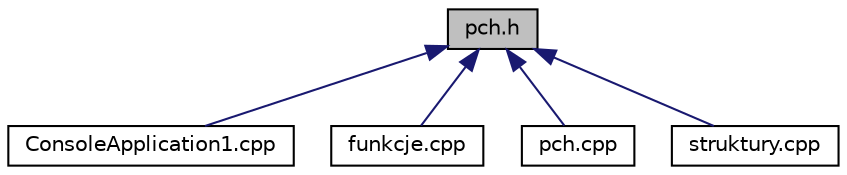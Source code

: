 digraph "pch.h"
{
  edge [fontname="Helvetica",fontsize="10",labelfontname="Helvetica",labelfontsize="10"];
  node [fontname="Helvetica",fontsize="10",shape=record];
  Node1 [label="pch.h",height=0.2,width=0.4,color="black", fillcolor="grey75", style="filled", fontcolor="black"];
  Node1 -> Node2 [dir="back",color="midnightblue",fontsize="10",style="solid",fontname="Helvetica"];
  Node2 [label="ConsoleApplication1.cpp",height=0.2,width=0.4,color="black", fillcolor="white", style="filled",URL="$_console_application1_8cpp.html"];
  Node1 -> Node3 [dir="back",color="midnightblue",fontsize="10",style="solid",fontname="Helvetica"];
  Node3 [label="funkcje.cpp",height=0.2,width=0.4,color="black", fillcolor="white", style="filled",URL="$funkcje_8cpp.html"];
  Node1 -> Node4 [dir="back",color="midnightblue",fontsize="10",style="solid",fontname="Helvetica"];
  Node4 [label="pch.cpp",height=0.2,width=0.4,color="black", fillcolor="white", style="filled",URL="$pch_8cpp.html"];
  Node1 -> Node5 [dir="back",color="midnightblue",fontsize="10",style="solid",fontname="Helvetica"];
  Node5 [label="struktury.cpp",height=0.2,width=0.4,color="black", fillcolor="white", style="filled",URL="$struktury_8cpp.html"];
}
